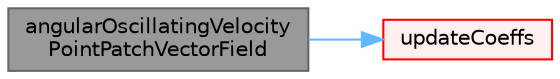 digraph "angularOscillatingVelocityPointPatchVectorField"
{
 // LATEX_PDF_SIZE
  bgcolor="transparent";
  edge [fontname=Helvetica,fontsize=10,labelfontname=Helvetica,labelfontsize=10];
  node [fontname=Helvetica,fontsize=10,shape=box,height=0.2,width=0.4];
  rankdir="LR";
  Node1 [id="Node000001",label="angularOscillatingVelocity\lPointPatchVectorField",height=0.2,width=0.4,color="gray40", fillcolor="grey60", style="filled", fontcolor="black",tooltip=" "];
  Node1 -> Node2 [id="edge1_Node000001_Node000002",color="steelblue1",style="solid",tooltip=" "];
  Node2 [id="Node000002",label="updateCoeffs",height=0.2,width=0.4,color="red", fillcolor="#FFF0F0", style="filled",URL="$classFoam_1_1angularOscillatingVelocityPointPatchVectorField.html#a7e24eafac629d3733181cd942d4c902f",tooltip=" "];
}
